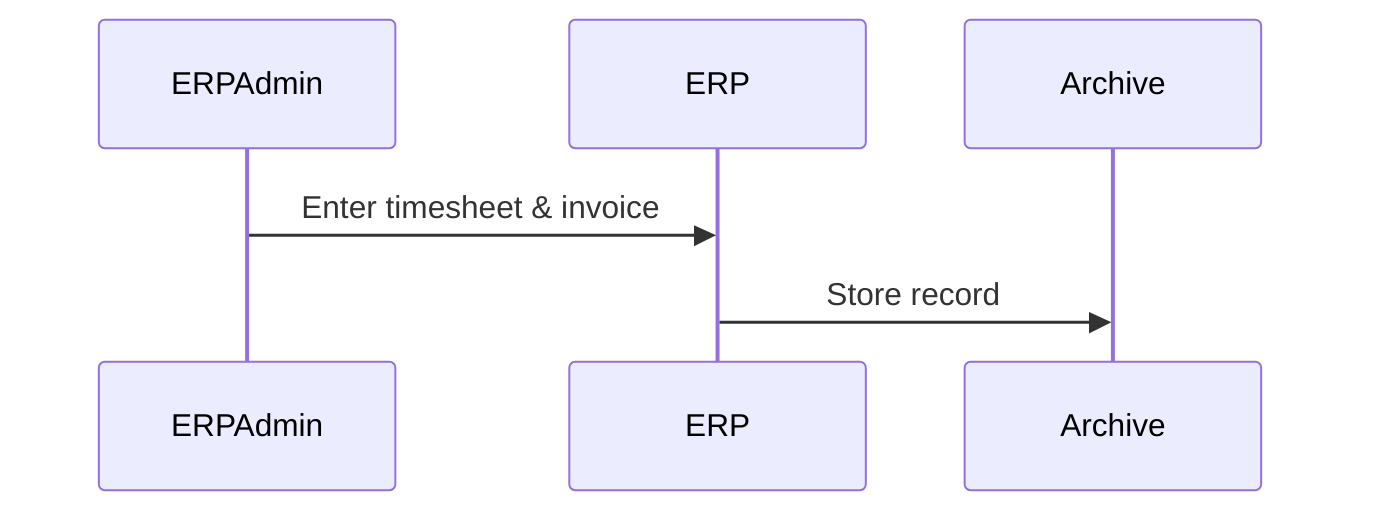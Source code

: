 %% Mermaid diagram stub for Timesheet & Invoice Entry
sequenceDiagram
    participant ERPAdmin
    participant ERP
    ERPAdmin->>ERP: Enter timesheet & invoice
    ERP->>Archive: Store record